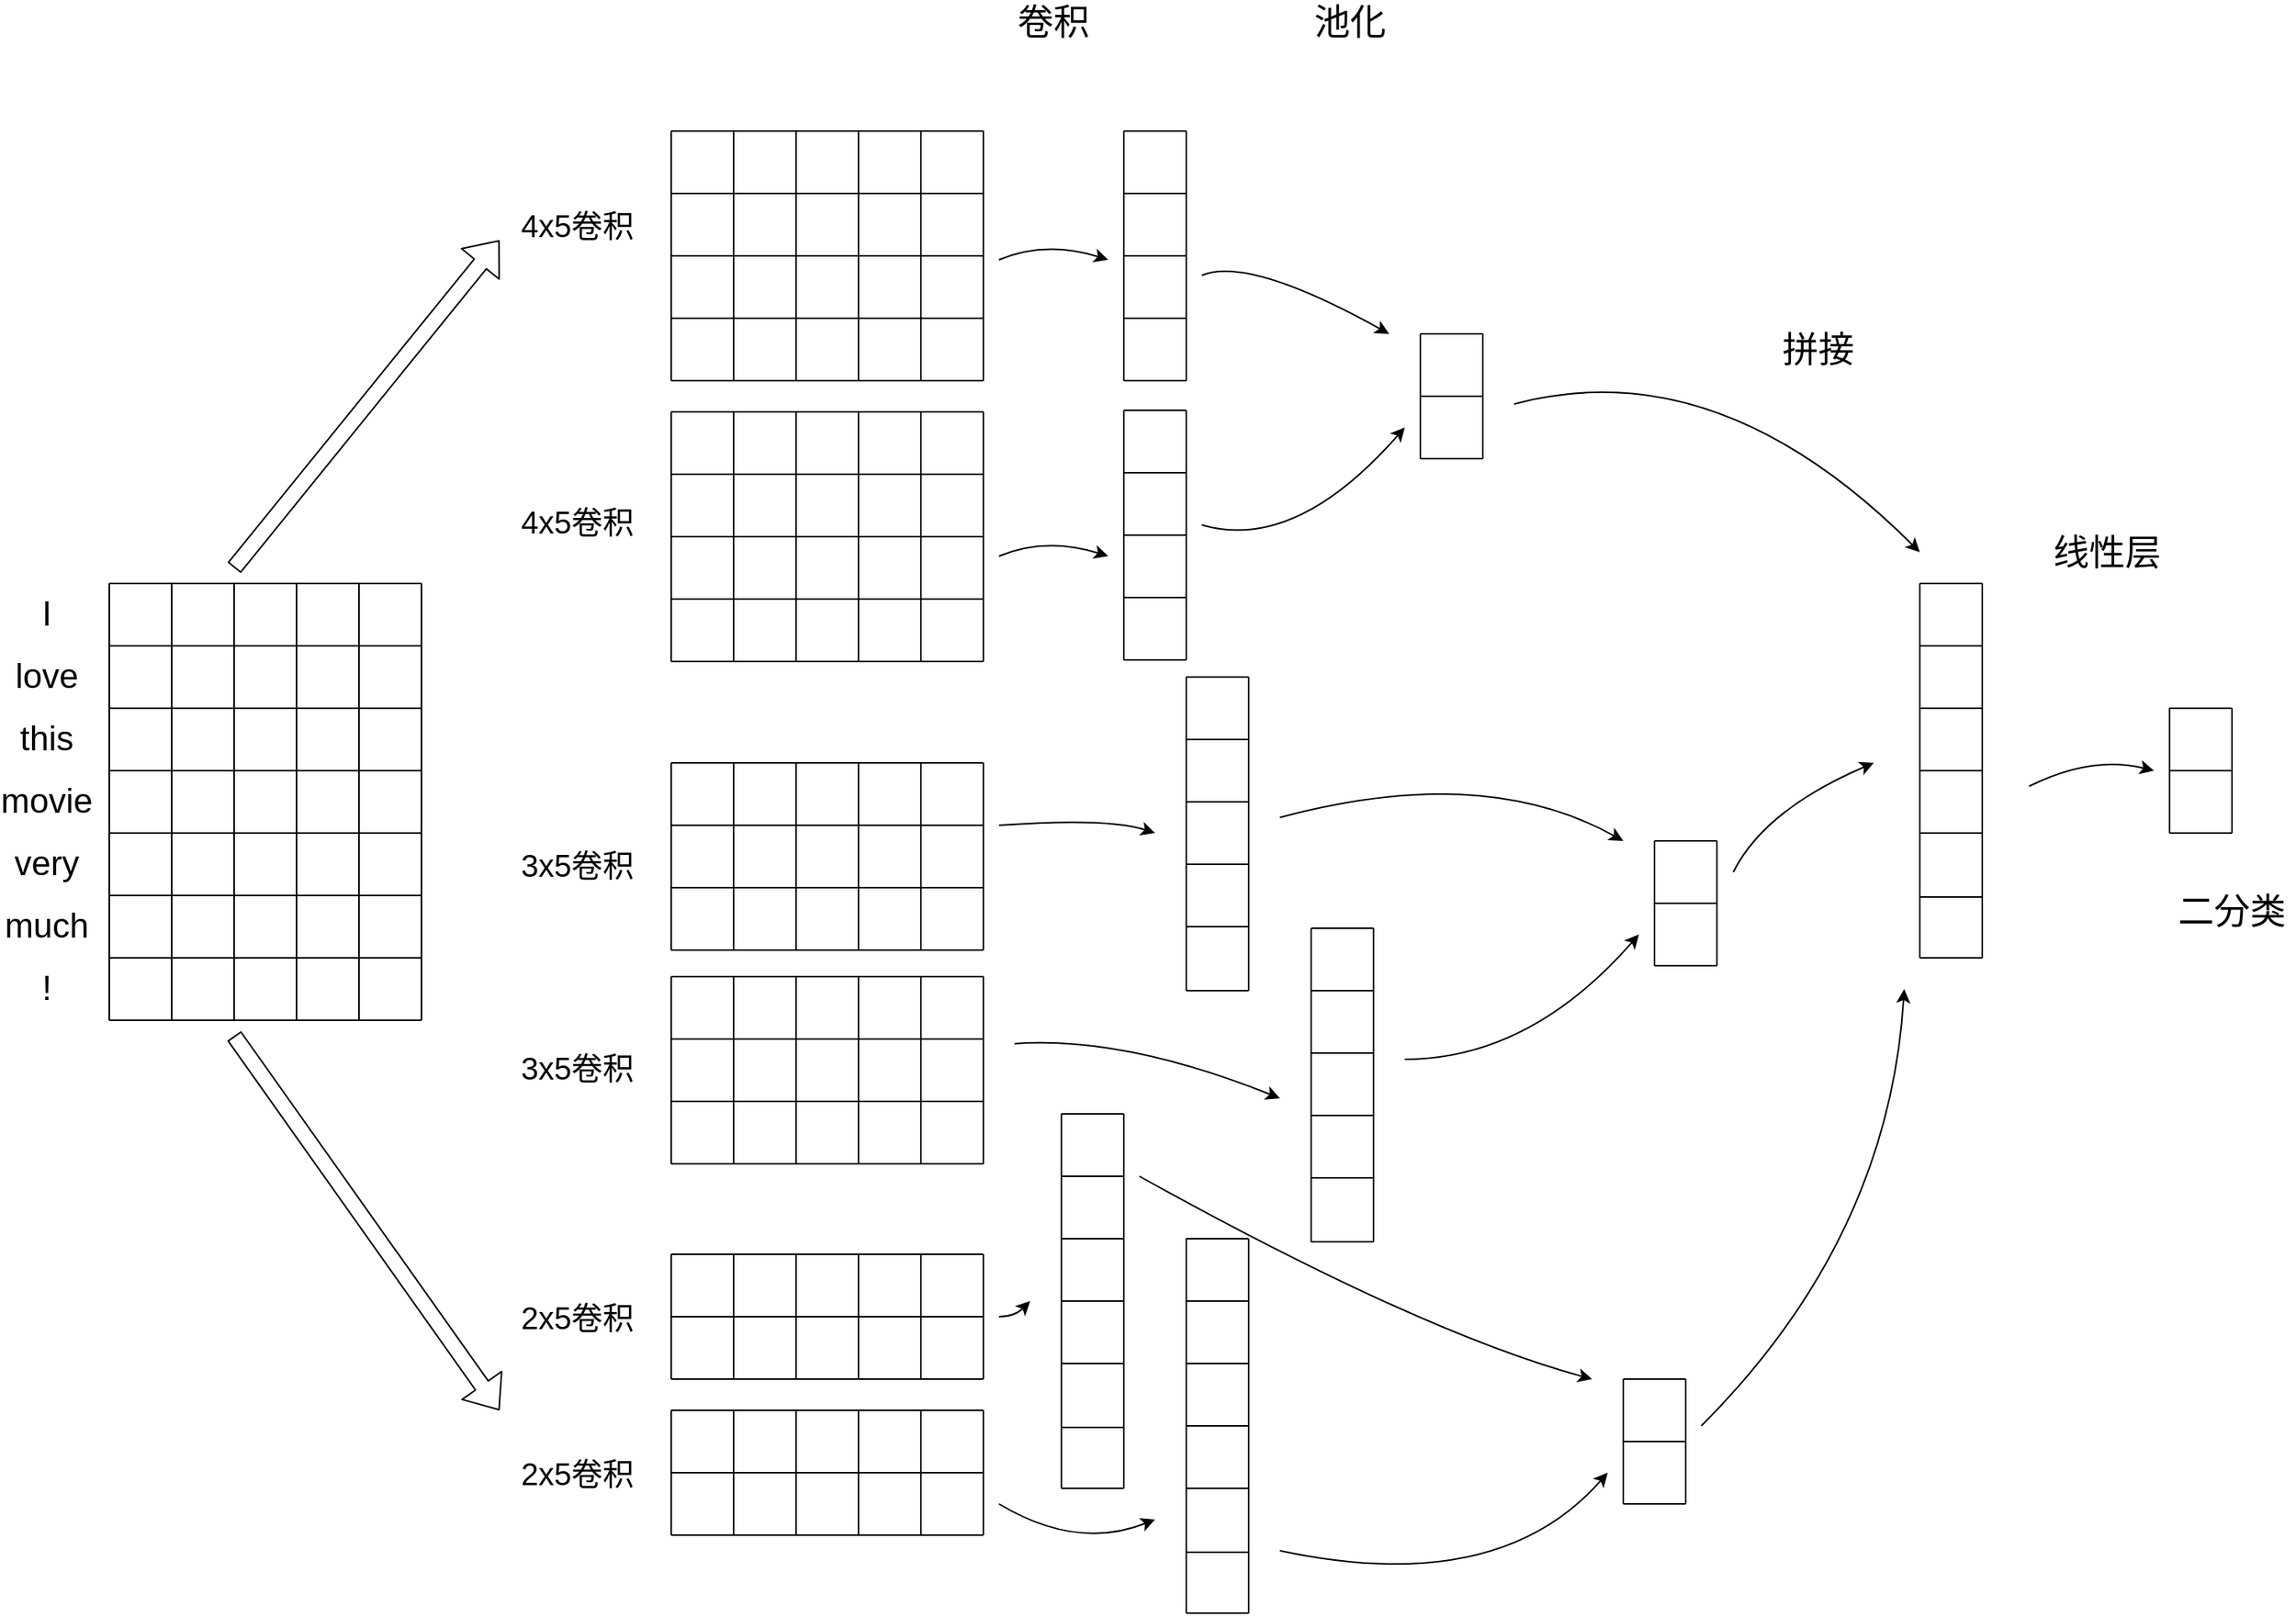 <mxfile pages="1" version="11.2.9" type="github"><diagram id="OGToxj86yCQej9FLLhvR" name="Page-1"><mxGraphModel dx="2031" dy="1019" grid="1" gridSize="10" guides="1" tooltips="1" connect="1" arrows="1" fold="1" page="1" pageScale="1" pageWidth="827" pageHeight="1169" math="0" shadow="0"><root><mxCell id="0"/><mxCell id="1" parent="0"/><mxCell id="yL95RuISOX6oGAsd5W15-14" value="" style="endArrow=none;html=1;" edge="1" parent="1"><mxGeometry width="50" height="50" relative="1" as="geometry"><mxPoint x="200" y="720" as="sourcePoint"/><mxPoint x="200" y="440" as="targetPoint"/></mxGeometry></mxCell><mxCell id="yL95RuISOX6oGAsd5W15-15" value="" style="endArrow=none;html=1;" edge="1" parent="1"><mxGeometry width="50" height="50" relative="1" as="geometry"><mxPoint x="200" y="440" as="sourcePoint"/><mxPoint x="400" y="440" as="targetPoint"/></mxGeometry></mxCell><mxCell id="yL95RuISOX6oGAsd5W15-16" value="" style="endArrow=none;html=1;" edge="1" parent="1"><mxGeometry width="50" height="50" relative="1" as="geometry"><mxPoint x="200" y="680" as="sourcePoint"/><mxPoint x="400" y="680" as="targetPoint"/></mxGeometry></mxCell><mxCell id="yL95RuISOX6oGAsd5W15-17" value="" style="endArrow=none;html=1;" edge="1" parent="1"><mxGeometry width="50" height="50" relative="1" as="geometry"><mxPoint x="400" y="720" as="sourcePoint"/><mxPoint x="400" y="440" as="targetPoint"/></mxGeometry></mxCell><mxCell id="yL95RuISOX6oGAsd5W15-18" value="" style="endArrow=none;html=1;" edge="1" parent="1"><mxGeometry width="50" height="50" relative="1" as="geometry"><mxPoint x="200" y="480" as="sourcePoint"/><mxPoint x="400" y="480" as="targetPoint"/></mxGeometry></mxCell><mxCell id="yL95RuISOX6oGAsd5W15-19" value="" style="endArrow=none;html=1;" edge="1" parent="1"><mxGeometry width="50" height="50" relative="1" as="geometry"><mxPoint x="200" y="520" as="sourcePoint"/><mxPoint x="400" y="520" as="targetPoint"/></mxGeometry></mxCell><mxCell id="yL95RuISOX6oGAsd5W15-20" value="" style="endArrow=none;html=1;" edge="1" parent="1"><mxGeometry width="50" height="50" relative="1" as="geometry"><mxPoint x="200" y="560" as="sourcePoint"/><mxPoint x="400" y="560" as="targetPoint"/></mxGeometry></mxCell><mxCell id="yL95RuISOX6oGAsd5W15-21" value="" style="endArrow=none;html=1;" edge="1" parent="1"><mxGeometry width="50" height="50" relative="1" as="geometry"><mxPoint x="200" y="600" as="sourcePoint"/><mxPoint x="400" y="600" as="targetPoint"/></mxGeometry></mxCell><mxCell id="yL95RuISOX6oGAsd5W15-22" value="" style="endArrow=none;html=1;" edge="1" parent="1"><mxGeometry width="50" height="50" relative="1" as="geometry"><mxPoint x="200" y="640" as="sourcePoint"/><mxPoint x="400" y="640" as="targetPoint"/></mxGeometry></mxCell><mxCell id="yL95RuISOX6oGAsd5W15-23" value="" style="endArrow=none;html=1;" edge="1" parent="1"><mxGeometry width="50" height="50" relative="1" as="geometry"><mxPoint x="240" y="720" as="sourcePoint"/><mxPoint x="240" y="440" as="targetPoint"/></mxGeometry></mxCell><mxCell id="yL95RuISOX6oGAsd5W15-24" value="" style="endArrow=none;html=1;" edge="1" parent="1"><mxGeometry width="50" height="50" relative="1" as="geometry"><mxPoint x="280" y="720" as="sourcePoint"/><mxPoint x="280" y="440" as="targetPoint"/></mxGeometry></mxCell><mxCell id="yL95RuISOX6oGAsd5W15-25" value="" style="endArrow=none;html=1;" edge="1" parent="1"><mxGeometry width="50" height="50" relative="1" as="geometry"><mxPoint x="320" y="720" as="sourcePoint"/><mxPoint x="320" y="440" as="targetPoint"/></mxGeometry></mxCell><mxCell id="yL95RuISOX6oGAsd5W15-26" value="" style="endArrow=none;html=1;" edge="1" parent="1"><mxGeometry width="50" height="50" relative="1" as="geometry"><mxPoint x="360" y="720" as="sourcePoint"/><mxPoint x="360" y="440" as="targetPoint"/></mxGeometry></mxCell><mxCell id="yL95RuISOX6oGAsd5W15-34" value="" style="endArrow=none;html=1;" edge="1" parent="1"><mxGeometry width="50" height="50" relative="1" as="geometry"><mxPoint x="200" y="720" as="sourcePoint"/><mxPoint x="400" y="720" as="targetPoint"/></mxGeometry></mxCell><mxCell id="yL95RuISOX6oGAsd5W15-35" value="" style="endArrow=none;html=1;" edge="1" parent="1"><mxGeometry width="50" height="50" relative="1" as="geometry"><mxPoint x="560" y="310" as="sourcePoint"/><mxPoint x="560" y="150" as="targetPoint"/></mxGeometry></mxCell><mxCell id="yL95RuISOX6oGAsd5W15-36" value="" style="endArrow=none;html=1;" edge="1" parent="1"><mxGeometry width="50" height="50" relative="1" as="geometry"><mxPoint x="560" y="150" as="sourcePoint"/><mxPoint x="760" y="150" as="targetPoint"/></mxGeometry></mxCell><mxCell id="yL95RuISOX6oGAsd5W15-38" value="" style="endArrow=none;html=1;" edge="1" parent="1"><mxGeometry width="50" height="50" relative="1" as="geometry"><mxPoint x="760" y="310" as="sourcePoint"/><mxPoint x="760" y="150" as="targetPoint"/></mxGeometry></mxCell><mxCell id="yL95RuISOX6oGAsd5W15-39" value="" style="endArrow=none;html=1;" edge="1" parent="1"><mxGeometry width="50" height="50" relative="1" as="geometry"><mxPoint x="560" y="190" as="sourcePoint"/><mxPoint x="760" y="190" as="targetPoint"/></mxGeometry></mxCell><mxCell id="yL95RuISOX6oGAsd5W15-40" value="" style="endArrow=none;html=1;" edge="1" parent="1"><mxGeometry width="50" height="50" relative="1" as="geometry"><mxPoint x="560" y="230" as="sourcePoint"/><mxPoint x="760" y="230" as="targetPoint"/></mxGeometry></mxCell><mxCell id="yL95RuISOX6oGAsd5W15-41" value="" style="endArrow=none;html=1;" edge="1" parent="1"><mxGeometry width="50" height="50" relative="1" as="geometry"><mxPoint x="560" y="270" as="sourcePoint"/><mxPoint x="760" y="270" as="targetPoint"/></mxGeometry></mxCell><mxCell id="yL95RuISOX6oGAsd5W15-42" value="" style="endArrow=none;html=1;" edge="1" parent="1"><mxGeometry width="50" height="50" relative="1" as="geometry"><mxPoint x="560" y="310" as="sourcePoint"/><mxPoint x="760" y="310" as="targetPoint"/></mxGeometry></mxCell><mxCell id="yL95RuISOX6oGAsd5W15-44" value="" style="endArrow=none;html=1;" edge="1" parent="1"><mxGeometry width="50" height="50" relative="1" as="geometry"><mxPoint x="600" y="310" as="sourcePoint"/><mxPoint x="600" y="150" as="targetPoint"/></mxGeometry></mxCell><mxCell id="yL95RuISOX6oGAsd5W15-45" value="" style="endArrow=none;html=1;" edge="1" parent="1"><mxGeometry width="50" height="50" relative="1" as="geometry"><mxPoint x="640" y="310" as="sourcePoint"/><mxPoint x="640" y="150" as="targetPoint"/></mxGeometry></mxCell><mxCell id="yL95RuISOX6oGAsd5W15-46" value="" style="endArrow=none;html=1;" edge="1" parent="1"><mxGeometry width="50" height="50" relative="1" as="geometry"><mxPoint x="680" y="310" as="sourcePoint"/><mxPoint x="680" y="150" as="targetPoint"/></mxGeometry></mxCell><mxCell id="yL95RuISOX6oGAsd5W15-47" value="" style="endArrow=none;html=1;" edge="1" parent="1"><mxGeometry width="50" height="50" relative="1" as="geometry"><mxPoint x="720" y="310" as="sourcePoint"/><mxPoint x="720" y="150" as="targetPoint"/></mxGeometry></mxCell><mxCell id="yL95RuISOX6oGAsd5W15-49" value="" style="endArrow=none;html=1;" edge="1" parent="1"><mxGeometry width="50" height="50" relative="1" as="geometry"><mxPoint x="560" y="490" as="sourcePoint"/><mxPoint x="560" y="330" as="targetPoint"/></mxGeometry></mxCell><mxCell id="yL95RuISOX6oGAsd5W15-50" value="" style="endArrow=none;html=1;" edge="1" parent="1"><mxGeometry width="50" height="50" relative="1" as="geometry"><mxPoint x="560" y="330" as="sourcePoint"/><mxPoint x="760" y="330" as="targetPoint"/></mxGeometry></mxCell><mxCell id="yL95RuISOX6oGAsd5W15-51" value="" style="endArrow=none;html=1;" edge="1" parent="1"><mxGeometry width="50" height="50" relative="1" as="geometry"><mxPoint x="760" y="490" as="sourcePoint"/><mxPoint x="760" y="330" as="targetPoint"/></mxGeometry></mxCell><mxCell id="yL95RuISOX6oGAsd5W15-52" value="" style="endArrow=none;html=1;" edge="1" parent="1"><mxGeometry width="50" height="50" relative="1" as="geometry"><mxPoint x="560" y="370" as="sourcePoint"/><mxPoint x="760" y="370" as="targetPoint"/></mxGeometry></mxCell><mxCell id="yL95RuISOX6oGAsd5W15-53" value="" style="endArrow=none;html=1;" edge="1" parent="1"><mxGeometry width="50" height="50" relative="1" as="geometry"><mxPoint x="560" y="410" as="sourcePoint"/><mxPoint x="760" y="410" as="targetPoint"/></mxGeometry></mxCell><mxCell id="yL95RuISOX6oGAsd5W15-54" value="" style="endArrow=none;html=1;" edge="1" parent="1"><mxGeometry width="50" height="50" relative="1" as="geometry"><mxPoint x="560" y="450" as="sourcePoint"/><mxPoint x="760" y="450" as="targetPoint"/></mxGeometry></mxCell><mxCell id="yL95RuISOX6oGAsd5W15-55" value="" style="endArrow=none;html=1;" edge="1" parent="1"><mxGeometry width="50" height="50" relative="1" as="geometry"><mxPoint x="560" y="490" as="sourcePoint"/><mxPoint x="760" y="490" as="targetPoint"/></mxGeometry></mxCell><mxCell id="yL95RuISOX6oGAsd5W15-56" value="" style="endArrow=none;html=1;" edge="1" parent="1"><mxGeometry width="50" height="50" relative="1" as="geometry"><mxPoint x="600" y="490" as="sourcePoint"/><mxPoint x="600" y="330" as="targetPoint"/></mxGeometry></mxCell><mxCell id="yL95RuISOX6oGAsd5W15-57" value="" style="endArrow=none;html=1;" edge="1" parent="1"><mxGeometry width="50" height="50" relative="1" as="geometry"><mxPoint x="640" y="490" as="sourcePoint"/><mxPoint x="640" y="330" as="targetPoint"/></mxGeometry></mxCell><mxCell id="yL95RuISOX6oGAsd5W15-58" value="" style="endArrow=none;html=1;" edge="1" parent="1"><mxGeometry width="50" height="50" relative="1" as="geometry"><mxPoint x="680" y="490" as="sourcePoint"/><mxPoint x="680" y="330" as="targetPoint"/></mxGeometry></mxCell><mxCell id="yL95RuISOX6oGAsd5W15-59" value="" style="endArrow=none;html=1;" edge="1" parent="1"><mxGeometry width="50" height="50" relative="1" as="geometry"><mxPoint x="720" y="490" as="sourcePoint"/><mxPoint x="720" y="330" as="targetPoint"/></mxGeometry></mxCell><mxCell id="yL95RuISOX6oGAsd5W15-60" value="" style="endArrow=none;html=1;" edge="1" parent="1"><mxGeometry width="50" height="50" relative="1" as="geometry"><mxPoint x="560" y="675" as="sourcePoint"/><mxPoint x="560" y="555" as="targetPoint"/></mxGeometry></mxCell><mxCell id="yL95RuISOX6oGAsd5W15-61" value="" style="endArrow=none;html=1;" edge="1" parent="1"><mxGeometry width="50" height="50" relative="1" as="geometry"><mxPoint x="560" y="555" as="sourcePoint"/><mxPoint x="760" y="555" as="targetPoint"/></mxGeometry></mxCell><mxCell id="yL95RuISOX6oGAsd5W15-62" value="" style="endArrow=none;html=1;" edge="1" parent="1"><mxGeometry width="50" height="50" relative="1" as="geometry"><mxPoint x="760" y="675" as="sourcePoint"/><mxPoint x="760" y="555" as="targetPoint"/></mxGeometry></mxCell><mxCell id="yL95RuISOX6oGAsd5W15-63" value="" style="endArrow=none;html=1;" edge="1" parent="1"><mxGeometry width="50" height="50" relative="1" as="geometry"><mxPoint x="560" y="595" as="sourcePoint"/><mxPoint x="760" y="595" as="targetPoint"/></mxGeometry></mxCell><mxCell id="yL95RuISOX6oGAsd5W15-64" value="" style="endArrow=none;html=1;" edge="1" parent="1"><mxGeometry width="50" height="50" relative="1" as="geometry"><mxPoint x="560" y="635" as="sourcePoint"/><mxPoint x="760" y="635" as="targetPoint"/></mxGeometry></mxCell><mxCell id="yL95RuISOX6oGAsd5W15-65" value="" style="endArrow=none;html=1;" edge="1" parent="1"><mxGeometry width="50" height="50" relative="1" as="geometry"><mxPoint x="560" y="675" as="sourcePoint"/><mxPoint x="760" y="675" as="targetPoint"/></mxGeometry></mxCell><mxCell id="yL95RuISOX6oGAsd5W15-67" value="" style="endArrow=none;html=1;" edge="1" parent="1"><mxGeometry width="50" height="50" relative="1" as="geometry"><mxPoint x="600" y="675" as="sourcePoint"/><mxPoint x="600" y="555" as="targetPoint"/></mxGeometry></mxCell><mxCell id="yL95RuISOX6oGAsd5W15-68" value="" style="endArrow=none;html=1;" edge="1" parent="1"><mxGeometry width="50" height="50" relative="1" as="geometry"><mxPoint x="640" y="675" as="sourcePoint"/><mxPoint x="640" y="555" as="targetPoint"/></mxGeometry></mxCell><mxCell id="yL95RuISOX6oGAsd5W15-69" value="" style="endArrow=none;html=1;" edge="1" parent="1"><mxGeometry width="50" height="50" relative="1" as="geometry"><mxPoint x="680" y="675" as="sourcePoint"/><mxPoint x="680" y="555" as="targetPoint"/></mxGeometry></mxCell><mxCell id="yL95RuISOX6oGAsd5W15-70" value="" style="endArrow=none;html=1;" edge="1" parent="1"><mxGeometry width="50" height="50" relative="1" as="geometry"><mxPoint x="720" y="675" as="sourcePoint"/><mxPoint x="720" y="555" as="targetPoint"/></mxGeometry></mxCell><mxCell id="yL95RuISOX6oGAsd5W15-71" value="" style="endArrow=none;html=1;" edge="1" parent="1"><mxGeometry width="50" height="50" relative="1" as="geometry"><mxPoint x="560" y="812" as="sourcePoint"/><mxPoint x="560" y="692" as="targetPoint"/></mxGeometry></mxCell><mxCell id="yL95RuISOX6oGAsd5W15-72" value="" style="endArrow=none;html=1;" edge="1" parent="1"><mxGeometry width="50" height="50" relative="1" as="geometry"><mxPoint x="560" y="692" as="sourcePoint"/><mxPoint x="760" y="692" as="targetPoint"/></mxGeometry></mxCell><mxCell id="yL95RuISOX6oGAsd5W15-73" value="" style="endArrow=none;html=1;" edge="1" parent="1"><mxGeometry width="50" height="50" relative="1" as="geometry"><mxPoint x="760" y="812" as="sourcePoint"/><mxPoint x="760" y="692" as="targetPoint"/></mxGeometry></mxCell><mxCell id="yL95RuISOX6oGAsd5W15-74" value="" style="endArrow=none;html=1;" edge="1" parent="1"><mxGeometry width="50" height="50" relative="1" as="geometry"><mxPoint x="560" y="732" as="sourcePoint"/><mxPoint x="760" y="732" as="targetPoint"/></mxGeometry></mxCell><mxCell id="yL95RuISOX6oGAsd5W15-75" value="" style="endArrow=none;html=1;" edge="1" parent="1"><mxGeometry width="50" height="50" relative="1" as="geometry"><mxPoint x="560" y="772" as="sourcePoint"/><mxPoint x="760" y="772" as="targetPoint"/></mxGeometry></mxCell><mxCell id="yL95RuISOX6oGAsd5W15-76" value="" style="endArrow=none;html=1;" edge="1" parent="1"><mxGeometry width="50" height="50" relative="1" as="geometry"><mxPoint x="560" y="812" as="sourcePoint"/><mxPoint x="760" y="812" as="targetPoint"/></mxGeometry></mxCell><mxCell id="yL95RuISOX6oGAsd5W15-77" value="" style="endArrow=none;html=1;" edge="1" parent="1"><mxGeometry width="50" height="50" relative="1" as="geometry"><mxPoint x="600" y="812" as="sourcePoint"/><mxPoint x="600" y="692" as="targetPoint"/></mxGeometry></mxCell><mxCell id="yL95RuISOX6oGAsd5W15-78" value="" style="endArrow=none;html=1;" edge="1" parent="1"><mxGeometry width="50" height="50" relative="1" as="geometry"><mxPoint x="640" y="812" as="sourcePoint"/><mxPoint x="640" y="692" as="targetPoint"/></mxGeometry></mxCell><mxCell id="yL95RuISOX6oGAsd5W15-79" value="" style="endArrow=none;html=1;" edge="1" parent="1"><mxGeometry width="50" height="50" relative="1" as="geometry"><mxPoint x="680" y="812" as="sourcePoint"/><mxPoint x="680" y="692" as="targetPoint"/></mxGeometry></mxCell><mxCell id="yL95RuISOX6oGAsd5W15-80" value="" style="endArrow=none;html=1;" edge="1" parent="1"><mxGeometry width="50" height="50" relative="1" as="geometry"><mxPoint x="720" y="812" as="sourcePoint"/><mxPoint x="720" y="692" as="targetPoint"/></mxGeometry></mxCell><mxCell id="yL95RuISOX6oGAsd5W15-81" value="" style="endArrow=none;html=1;" edge="1" parent="1"><mxGeometry width="50" height="50" relative="1" as="geometry"><mxPoint x="560" y="950" as="sourcePoint"/><mxPoint x="560" y="870" as="targetPoint"/></mxGeometry></mxCell><mxCell id="yL95RuISOX6oGAsd5W15-82" value="" style="endArrow=none;html=1;" edge="1" parent="1"><mxGeometry width="50" height="50" relative="1" as="geometry"><mxPoint x="560" y="870" as="sourcePoint"/><mxPoint x="760" y="870" as="targetPoint"/></mxGeometry></mxCell><mxCell id="yL95RuISOX6oGAsd5W15-83" value="" style="endArrow=none;html=1;" edge="1" parent="1"><mxGeometry width="50" height="50" relative="1" as="geometry"><mxPoint x="760" y="950" as="sourcePoint"/><mxPoint x="760" y="870" as="targetPoint"/></mxGeometry></mxCell><mxCell id="yL95RuISOX6oGAsd5W15-84" value="" style="endArrow=none;html=1;" edge="1" parent="1"><mxGeometry width="50" height="50" relative="1" as="geometry"><mxPoint x="560" y="910" as="sourcePoint"/><mxPoint x="760" y="910" as="targetPoint"/></mxGeometry></mxCell><mxCell id="yL95RuISOX6oGAsd5W15-85" value="" style="endArrow=none;html=1;" edge="1" parent="1"><mxGeometry width="50" height="50" relative="1" as="geometry"><mxPoint x="560" y="950" as="sourcePoint"/><mxPoint x="760" y="950" as="targetPoint"/></mxGeometry></mxCell><mxCell id="yL95RuISOX6oGAsd5W15-87" value="" style="endArrow=none;html=1;" edge="1" parent="1"><mxGeometry width="50" height="50" relative="1" as="geometry"><mxPoint x="600" y="950" as="sourcePoint"/><mxPoint x="600" y="870" as="targetPoint"/></mxGeometry></mxCell><mxCell id="yL95RuISOX6oGAsd5W15-88" value="" style="endArrow=none;html=1;" edge="1" parent="1"><mxGeometry width="50" height="50" relative="1" as="geometry"><mxPoint x="640" y="950" as="sourcePoint"/><mxPoint x="640" y="870" as="targetPoint"/></mxGeometry></mxCell><mxCell id="yL95RuISOX6oGAsd5W15-89" value="" style="endArrow=none;html=1;" edge="1" parent="1"><mxGeometry width="50" height="50" relative="1" as="geometry"><mxPoint x="680" y="950" as="sourcePoint"/><mxPoint x="680" y="870" as="targetPoint"/></mxGeometry></mxCell><mxCell id="yL95RuISOX6oGAsd5W15-90" value="" style="endArrow=none;html=1;" edge="1" parent="1"><mxGeometry width="50" height="50" relative="1" as="geometry"><mxPoint x="720" y="950" as="sourcePoint"/><mxPoint x="720" y="870" as="targetPoint"/></mxGeometry></mxCell><mxCell id="yL95RuISOX6oGAsd5W15-101" value="" style="endArrow=none;html=1;" edge="1" parent="1"><mxGeometry width="50" height="50" relative="1" as="geometry"><mxPoint x="560" y="1050" as="sourcePoint"/><mxPoint x="560" y="970" as="targetPoint"/></mxGeometry></mxCell><mxCell id="yL95RuISOX6oGAsd5W15-102" value="" style="endArrow=none;html=1;" edge="1" parent="1"><mxGeometry width="50" height="50" relative="1" as="geometry"><mxPoint x="560" y="970" as="sourcePoint"/><mxPoint x="760" y="970" as="targetPoint"/></mxGeometry></mxCell><mxCell id="yL95RuISOX6oGAsd5W15-103" value="" style="endArrow=none;html=1;" edge="1" parent="1"><mxGeometry width="50" height="50" relative="1" as="geometry"><mxPoint x="760" y="1050" as="sourcePoint"/><mxPoint x="760" y="970" as="targetPoint"/></mxGeometry></mxCell><mxCell id="yL95RuISOX6oGAsd5W15-104" value="" style="endArrow=none;html=1;" edge="1" parent="1"><mxGeometry width="50" height="50" relative="1" as="geometry"><mxPoint x="560" y="1010" as="sourcePoint"/><mxPoint x="760" y="1010" as="targetPoint"/></mxGeometry></mxCell><mxCell id="yL95RuISOX6oGAsd5W15-105" value="" style="endArrow=none;html=1;" edge="1" parent="1"><mxGeometry width="50" height="50" relative="1" as="geometry"><mxPoint x="560" y="1050" as="sourcePoint"/><mxPoint x="760" y="1050" as="targetPoint"/></mxGeometry></mxCell><mxCell id="yL95RuISOX6oGAsd5W15-106" value="" style="endArrow=none;html=1;" edge="1" parent="1"><mxGeometry width="50" height="50" relative="1" as="geometry"><mxPoint x="600" y="1050" as="sourcePoint"/><mxPoint x="600" y="970" as="targetPoint"/></mxGeometry></mxCell><mxCell id="yL95RuISOX6oGAsd5W15-107" value="" style="endArrow=none;html=1;" edge="1" parent="1"><mxGeometry width="50" height="50" relative="1" as="geometry"><mxPoint x="640" y="1050" as="sourcePoint"/><mxPoint x="640" y="970" as="targetPoint"/></mxGeometry></mxCell><mxCell id="yL95RuISOX6oGAsd5W15-108" value="" style="endArrow=none;html=1;" edge="1" parent="1"><mxGeometry width="50" height="50" relative="1" as="geometry"><mxPoint x="680" y="1050" as="sourcePoint"/><mxPoint x="680" y="970" as="targetPoint"/></mxGeometry></mxCell><mxCell id="yL95RuISOX6oGAsd5W15-109" value="" style="endArrow=none;html=1;" edge="1" parent="1"><mxGeometry width="50" height="50" relative="1" as="geometry"><mxPoint x="720" y="1050" as="sourcePoint"/><mxPoint x="720" y="970" as="targetPoint"/></mxGeometry></mxCell><mxCell id="yL95RuISOX6oGAsd5W15-110" value="4x5卷积" style="text;html=1;strokeColor=none;fillColor=none;align=center;verticalAlign=middle;whiteSpace=wrap;rounded=0;fontSize=20;" vertex="1" parent="1"><mxGeometry x="460" y="200" width="80" height="20" as="geometry"/></mxCell><mxCell id="yL95RuISOX6oGAsd5W15-111" value="4x5卷积" style="text;html=1;strokeColor=none;fillColor=none;align=center;verticalAlign=middle;whiteSpace=wrap;rounded=0;fontSize=20;" vertex="1" parent="1"><mxGeometry x="460" y="390" width="80" height="20" as="geometry"/></mxCell><mxCell id="yL95RuISOX6oGAsd5W15-112" value="3x5卷积" style="text;html=1;strokeColor=none;fillColor=none;align=center;verticalAlign=middle;whiteSpace=wrap;rounded=0;fontSize=20;" vertex="1" parent="1"><mxGeometry x="460" y="610" width="80" height="20" as="geometry"/></mxCell><mxCell id="yL95RuISOX6oGAsd5W15-113" value="3x5卷积" style="text;html=1;strokeColor=none;fillColor=none;align=center;verticalAlign=middle;whiteSpace=wrap;rounded=0;fontSize=20;" vertex="1" parent="1"><mxGeometry x="460" y="740" width="80" height="20" as="geometry"/></mxCell><mxCell id="yL95RuISOX6oGAsd5W15-114" value="2x5卷积" style="text;html=1;strokeColor=none;fillColor=none;align=center;verticalAlign=middle;whiteSpace=wrap;rounded=0;fontSize=20;" vertex="1" parent="1"><mxGeometry x="460" y="900" width="80" height="20" as="geometry"/></mxCell><mxCell id="yL95RuISOX6oGAsd5W15-115" value="2x5卷积" style="text;html=1;strokeColor=none;fillColor=none;align=center;verticalAlign=middle;whiteSpace=wrap;rounded=0;fontSize=20;" vertex="1" parent="1"><mxGeometry x="460" y="1000" width="80" height="20" as="geometry"/></mxCell><mxCell id="yL95RuISOX6oGAsd5W15-116" value="I" style="text;html=1;strokeColor=none;fillColor=none;align=center;verticalAlign=middle;whiteSpace=wrap;rounded=0;fontSize=22;" vertex="1" parent="1"><mxGeometry x="140" y="450" width="40" height="20" as="geometry"/></mxCell><mxCell id="yL95RuISOX6oGAsd5W15-119" value="love" style="text;html=1;strokeColor=none;fillColor=none;align=center;verticalAlign=middle;whiteSpace=wrap;rounded=0;fontSize=22;" vertex="1" parent="1"><mxGeometry x="140" y="490" width="40" height="20" as="geometry"/></mxCell><mxCell id="yL95RuISOX6oGAsd5W15-120" value="this" style="text;html=1;strokeColor=none;fillColor=none;align=center;verticalAlign=middle;whiteSpace=wrap;rounded=0;fontSize=22;" vertex="1" parent="1"><mxGeometry x="140" y="530" width="40" height="20" as="geometry"/></mxCell><mxCell id="yL95RuISOX6oGAsd5W15-123" value="movie" style="text;html=1;strokeColor=none;fillColor=none;align=center;verticalAlign=middle;whiteSpace=wrap;rounded=0;fontSize=22;" vertex="1" parent="1"><mxGeometry x="140" y="570" width="40" height="20" as="geometry"/></mxCell><mxCell id="yL95RuISOX6oGAsd5W15-124" value="very" style="text;html=1;strokeColor=none;fillColor=none;align=center;verticalAlign=middle;whiteSpace=wrap;rounded=0;fontSize=22;" vertex="1" parent="1"><mxGeometry x="140" y="610" width="40" height="20" as="geometry"/></mxCell><mxCell id="yL95RuISOX6oGAsd5W15-125" value="much" style="text;html=1;strokeColor=none;fillColor=none;align=center;verticalAlign=middle;whiteSpace=wrap;rounded=0;fontSize=22;" vertex="1" parent="1"><mxGeometry x="140" y="650" width="40" height="20" as="geometry"/></mxCell><mxCell id="yL95RuISOX6oGAsd5W15-126" value="!" style="text;html=1;strokeColor=none;fillColor=none;align=center;verticalAlign=middle;whiteSpace=wrap;rounded=0;fontSize=22;" vertex="1" parent="1"><mxGeometry x="140" y="690" width="40" height="20" as="geometry"/></mxCell><mxCell id="yL95RuISOX6oGAsd5W15-129" value="" style="shape=flexArrow;endArrow=classic;html=1;fontSize=16;" edge="1" parent="1"><mxGeometry width="50" height="50" relative="1" as="geometry"><mxPoint x="280" y="430" as="sourcePoint"/><mxPoint x="450" y="220" as="targetPoint"/></mxGeometry></mxCell><mxCell id="yL95RuISOX6oGAsd5W15-132" value="" style="shape=flexArrow;endArrow=classic;html=1;fontSize=16;" edge="1" parent="1"><mxGeometry width="50" height="50" relative="1" as="geometry"><mxPoint x="280" y="730" as="sourcePoint"/><mxPoint x="450" y="970" as="targetPoint"/></mxGeometry></mxCell><mxCell id="yL95RuISOX6oGAsd5W15-133" value="" style="endArrow=none;html=1;" edge="1" parent="1"><mxGeometry width="50" height="50" relative="1" as="geometry"><mxPoint x="890" y="310" as="sourcePoint"/><mxPoint x="890" y="150" as="targetPoint"/></mxGeometry></mxCell><mxCell id="yL95RuISOX6oGAsd5W15-134" value="" style="endArrow=none;html=1;" edge="1" parent="1"><mxGeometry width="50" height="50" relative="1" as="geometry"><mxPoint x="850" y="310" as="sourcePoint"/><mxPoint x="850" y="150" as="targetPoint"/></mxGeometry></mxCell><mxCell id="yL95RuISOX6oGAsd5W15-135" value="" style="endArrow=none;html=1;fontSize=16;" edge="1" parent="1"><mxGeometry width="50" height="50" relative="1" as="geometry"><mxPoint x="850" y="310" as="sourcePoint"/><mxPoint x="890" y="310" as="targetPoint"/></mxGeometry></mxCell><mxCell id="yL95RuISOX6oGAsd5W15-136" value="" style="endArrow=none;html=1;fontSize=16;" edge="1" parent="1"><mxGeometry width="50" height="50" relative="1" as="geometry"><mxPoint x="850" y="150" as="sourcePoint"/><mxPoint x="890" y="150" as="targetPoint"/></mxGeometry></mxCell><mxCell id="yL95RuISOX6oGAsd5W15-137" value="" style="endArrow=none;html=1;fontSize=16;" edge="1" parent="1"><mxGeometry width="50" height="50" relative="1" as="geometry"><mxPoint x="850" y="230" as="sourcePoint"/><mxPoint x="890" y="230" as="targetPoint"/></mxGeometry></mxCell><mxCell id="yL95RuISOX6oGAsd5W15-138" value="" style="endArrow=none;html=1;fontSize=16;" edge="1" parent="1"><mxGeometry width="50" height="50" relative="1" as="geometry"><mxPoint x="850" y="270" as="sourcePoint"/><mxPoint x="890" y="270" as="targetPoint"/></mxGeometry></mxCell><mxCell id="yL95RuISOX6oGAsd5W15-139" value="" style="endArrow=none;html=1;fontSize=16;" edge="1" parent="1"><mxGeometry width="50" height="50" relative="1" as="geometry"><mxPoint x="850" y="190" as="sourcePoint"/><mxPoint x="890" y="190" as="targetPoint"/></mxGeometry></mxCell><mxCell id="yL95RuISOX6oGAsd5W15-140" value="" style="endArrow=none;html=1;" edge="1" parent="1"><mxGeometry width="50" height="50" relative="1" as="geometry"><mxPoint x="890" y="489" as="sourcePoint"/><mxPoint x="890" y="329" as="targetPoint"/></mxGeometry></mxCell><mxCell id="yL95RuISOX6oGAsd5W15-141" value="" style="endArrow=none;html=1;" edge="1" parent="1"><mxGeometry width="50" height="50" relative="1" as="geometry"><mxPoint x="850" y="489" as="sourcePoint"/><mxPoint x="850" y="329" as="targetPoint"/></mxGeometry></mxCell><mxCell id="yL95RuISOX6oGAsd5W15-142" value="" style="endArrow=none;html=1;fontSize=16;" edge="1" parent="1"><mxGeometry width="50" height="50" relative="1" as="geometry"><mxPoint x="850" y="489" as="sourcePoint"/><mxPoint x="890" y="489" as="targetPoint"/></mxGeometry></mxCell><mxCell id="yL95RuISOX6oGAsd5W15-143" value="" style="endArrow=none;html=1;fontSize=16;" edge="1" parent="1"><mxGeometry width="50" height="50" relative="1" as="geometry"><mxPoint x="850" y="329" as="sourcePoint"/><mxPoint x="890" y="329" as="targetPoint"/></mxGeometry></mxCell><mxCell id="yL95RuISOX6oGAsd5W15-144" value="" style="endArrow=none;html=1;fontSize=16;" edge="1" parent="1"><mxGeometry width="50" height="50" relative="1" as="geometry"><mxPoint x="850" y="409" as="sourcePoint"/><mxPoint x="890" y="409" as="targetPoint"/></mxGeometry></mxCell><mxCell id="yL95RuISOX6oGAsd5W15-145" value="" style="endArrow=none;html=1;fontSize=16;" edge="1" parent="1"><mxGeometry width="50" height="50" relative="1" as="geometry"><mxPoint x="850" y="449" as="sourcePoint"/><mxPoint x="890" y="449" as="targetPoint"/></mxGeometry></mxCell><mxCell id="yL95RuISOX6oGAsd5W15-146" value="" style="endArrow=none;html=1;fontSize=16;" edge="1" parent="1"><mxGeometry width="50" height="50" relative="1" as="geometry"><mxPoint x="850" y="369" as="sourcePoint"/><mxPoint x="890" y="369" as="targetPoint"/></mxGeometry></mxCell><mxCell id="yL95RuISOX6oGAsd5W15-147" value="" style="endArrow=none;html=1;" edge="1" parent="1"><mxGeometry width="50" height="50" relative="1" as="geometry"><mxPoint x="930" y="701" as="sourcePoint"/><mxPoint x="930" y="500" as="targetPoint"/></mxGeometry></mxCell><mxCell id="yL95RuISOX6oGAsd5W15-148" value="" style="endArrow=none;html=1;" edge="1" parent="1"><mxGeometry width="50" height="50" relative="1" as="geometry"><mxPoint x="890" y="701" as="sourcePoint"/><mxPoint x="890" y="500" as="targetPoint"/></mxGeometry></mxCell><mxCell id="yL95RuISOX6oGAsd5W15-149" value="" style="endArrow=none;html=1;fontSize=16;" edge="1" parent="1"><mxGeometry width="50" height="50" relative="1" as="geometry"><mxPoint x="890" y="660" as="sourcePoint"/><mxPoint x="930" y="660" as="targetPoint"/></mxGeometry></mxCell><mxCell id="yL95RuISOX6oGAsd5W15-150" value="" style="endArrow=none;html=1;fontSize=16;" edge="1" parent="1"><mxGeometry width="50" height="50" relative="1" as="geometry"><mxPoint x="890" y="500" as="sourcePoint"/><mxPoint x="930" y="500" as="targetPoint"/></mxGeometry></mxCell><mxCell id="yL95RuISOX6oGAsd5W15-151" value="" style="endArrow=none;html=1;fontSize=16;" edge="1" parent="1"><mxGeometry width="50" height="50" relative="1" as="geometry"><mxPoint x="890" y="580" as="sourcePoint"/><mxPoint x="930" y="580" as="targetPoint"/></mxGeometry></mxCell><mxCell id="yL95RuISOX6oGAsd5W15-152" value="" style="endArrow=none;html=1;fontSize=16;" edge="1" parent="1"><mxGeometry width="50" height="50" relative="1" as="geometry"><mxPoint x="890" y="620" as="sourcePoint"/><mxPoint x="930" y="620" as="targetPoint"/></mxGeometry></mxCell><mxCell id="yL95RuISOX6oGAsd5W15-153" value="" style="endArrow=none;html=1;fontSize=16;" edge="1" parent="1"><mxGeometry width="50" height="50" relative="1" as="geometry"><mxPoint x="890" y="540" as="sourcePoint"/><mxPoint x="930" y="540" as="targetPoint"/></mxGeometry></mxCell><mxCell id="yL95RuISOX6oGAsd5W15-154" value="" style="endArrow=none;html=1;fontSize=16;" edge="1" parent="1"><mxGeometry width="50" height="50" relative="1" as="geometry"><mxPoint x="890" y="701" as="sourcePoint"/><mxPoint x="930" y="701" as="targetPoint"/></mxGeometry></mxCell><mxCell id="yL95RuISOX6oGAsd5W15-155" value="" style="endArrow=none;html=1;" edge="1" parent="1"><mxGeometry width="50" height="50" relative="1" as="geometry"><mxPoint x="1010" y="862" as="sourcePoint"/><mxPoint x="1010" y="661" as="targetPoint"/></mxGeometry></mxCell><mxCell id="yL95RuISOX6oGAsd5W15-156" value="" style="endArrow=none;html=1;" edge="1" parent="1"><mxGeometry width="50" height="50" relative="1" as="geometry"><mxPoint x="970" y="862" as="sourcePoint"/><mxPoint x="970" y="661" as="targetPoint"/></mxGeometry></mxCell><mxCell id="yL95RuISOX6oGAsd5W15-157" value="" style="endArrow=none;html=1;fontSize=16;" edge="1" parent="1"><mxGeometry width="50" height="50" relative="1" as="geometry"><mxPoint x="970" y="821" as="sourcePoint"/><mxPoint x="1010" y="821" as="targetPoint"/></mxGeometry></mxCell><mxCell id="yL95RuISOX6oGAsd5W15-158" value="" style="endArrow=none;html=1;fontSize=16;" edge="1" parent="1"><mxGeometry width="50" height="50" relative="1" as="geometry"><mxPoint x="970" y="661" as="sourcePoint"/><mxPoint x="1010" y="661" as="targetPoint"/></mxGeometry></mxCell><mxCell id="yL95RuISOX6oGAsd5W15-159" value="" style="endArrow=none;html=1;fontSize=16;" edge="1" parent="1"><mxGeometry width="50" height="50" relative="1" as="geometry"><mxPoint x="970" y="741" as="sourcePoint"/><mxPoint x="1010" y="741" as="targetPoint"/></mxGeometry></mxCell><mxCell id="yL95RuISOX6oGAsd5W15-160" value="" style="endArrow=none;html=1;fontSize=16;" edge="1" parent="1"><mxGeometry width="50" height="50" relative="1" as="geometry"><mxPoint x="970" y="781" as="sourcePoint"/><mxPoint x="1010" y="781" as="targetPoint"/></mxGeometry></mxCell><mxCell id="yL95RuISOX6oGAsd5W15-161" value="" style="endArrow=none;html=1;fontSize=16;" edge="1" parent="1"><mxGeometry width="50" height="50" relative="1" as="geometry"><mxPoint x="970" y="701" as="sourcePoint"/><mxPoint x="1010" y="701" as="targetPoint"/></mxGeometry></mxCell><mxCell id="yL95RuISOX6oGAsd5W15-162" value="" style="endArrow=none;html=1;fontSize=16;" edge="1" parent="1"><mxGeometry width="50" height="50" relative="1" as="geometry"><mxPoint x="970" y="862" as="sourcePoint"/><mxPoint x="1010" y="862" as="targetPoint"/></mxGeometry></mxCell><mxCell id="yL95RuISOX6oGAsd5W15-163" value="" style="endArrow=none;html=1;" edge="1" parent="1"><mxGeometry width="50" height="50" relative="1" as="geometry"><mxPoint x="850" y="1020" as="sourcePoint"/><mxPoint x="850" y="780" as="targetPoint"/></mxGeometry></mxCell><mxCell id="yL95RuISOX6oGAsd5W15-164" value="" style="endArrow=none;html=1;" edge="1" parent="1"><mxGeometry width="50" height="50" relative="1" as="geometry"><mxPoint x="810" y="1020" as="sourcePoint"/><mxPoint x="810" y="780" as="targetPoint"/></mxGeometry></mxCell><mxCell id="yL95RuISOX6oGAsd5W15-165" value="" style="endArrow=none;html=1;fontSize=16;" edge="1" parent="1"><mxGeometry width="50" height="50" relative="1" as="geometry"><mxPoint x="810" y="940" as="sourcePoint"/><mxPoint x="850" y="940" as="targetPoint"/></mxGeometry></mxCell><mxCell id="yL95RuISOX6oGAsd5W15-166" value="" style="endArrow=none;html=1;fontSize=16;" edge="1" parent="1"><mxGeometry width="50" height="50" relative="1" as="geometry"><mxPoint x="810" y="780" as="sourcePoint"/><mxPoint x="850" y="780" as="targetPoint"/></mxGeometry></mxCell><mxCell id="yL95RuISOX6oGAsd5W15-167" value="" style="endArrow=none;html=1;fontSize=16;" edge="1" parent="1"><mxGeometry width="50" height="50" relative="1" as="geometry"><mxPoint x="810" y="860" as="sourcePoint"/><mxPoint x="850" y="860" as="targetPoint"/></mxGeometry></mxCell><mxCell id="yL95RuISOX6oGAsd5W15-168" value="" style="endArrow=none;html=1;fontSize=16;" edge="1" parent="1"><mxGeometry width="50" height="50" relative="1" as="geometry"><mxPoint x="810" y="900" as="sourcePoint"/><mxPoint x="850" y="900" as="targetPoint"/></mxGeometry></mxCell><mxCell id="yL95RuISOX6oGAsd5W15-169" value="" style="endArrow=none;html=1;fontSize=16;" edge="1" parent="1"><mxGeometry width="50" height="50" relative="1" as="geometry"><mxPoint x="810" y="820" as="sourcePoint"/><mxPoint x="850" y="820" as="targetPoint"/></mxGeometry></mxCell><mxCell id="yL95RuISOX6oGAsd5W15-170" value="" style="endArrow=none;html=1;fontSize=16;" edge="1" parent="1"><mxGeometry width="50" height="50" relative="1" as="geometry"><mxPoint x="810" y="981" as="sourcePoint"/><mxPoint x="850" y="981" as="targetPoint"/></mxGeometry></mxCell><mxCell id="yL95RuISOX6oGAsd5W15-171" value="" style="endArrow=none;html=1;fontSize=16;" edge="1" parent="1"><mxGeometry width="50" height="50" relative="1" as="geometry"><mxPoint x="810" y="1020" as="sourcePoint"/><mxPoint x="850" y="1020" as="targetPoint"/></mxGeometry></mxCell><mxCell id="yL95RuISOX6oGAsd5W15-172" value="" style="endArrow=none;html=1;" edge="1" parent="1"><mxGeometry width="50" height="50" relative="1" as="geometry"><mxPoint x="930" y="1100" as="sourcePoint"/><mxPoint x="930" y="860" as="targetPoint"/></mxGeometry></mxCell><mxCell id="yL95RuISOX6oGAsd5W15-173" value="" style="endArrow=none;html=1;" edge="1" parent="1"><mxGeometry width="50" height="50" relative="1" as="geometry"><mxPoint x="890" y="1100" as="sourcePoint"/><mxPoint x="890" y="860" as="targetPoint"/></mxGeometry></mxCell><mxCell id="yL95RuISOX6oGAsd5W15-174" value="" style="endArrow=none;html=1;fontSize=16;" edge="1" parent="1"><mxGeometry width="50" height="50" relative="1" as="geometry"><mxPoint x="890" y="1020" as="sourcePoint"/><mxPoint x="930" y="1020" as="targetPoint"/></mxGeometry></mxCell><mxCell id="yL95RuISOX6oGAsd5W15-175" value="" style="endArrow=none;html=1;fontSize=16;" edge="1" parent="1"><mxGeometry width="50" height="50" relative="1" as="geometry"><mxPoint x="890" y="860" as="sourcePoint"/><mxPoint x="930" y="860" as="targetPoint"/></mxGeometry></mxCell><mxCell id="yL95RuISOX6oGAsd5W15-176" value="" style="endArrow=none;html=1;fontSize=16;" edge="1" parent="1"><mxGeometry width="50" height="50" relative="1" as="geometry"><mxPoint x="890" y="940" as="sourcePoint"/><mxPoint x="930" y="940" as="targetPoint"/></mxGeometry></mxCell><mxCell id="yL95RuISOX6oGAsd5W15-177" value="" style="endArrow=none;html=1;fontSize=16;" edge="1" parent="1"><mxGeometry width="50" height="50" relative="1" as="geometry"><mxPoint x="890" y="980" as="sourcePoint"/><mxPoint x="930" y="980" as="targetPoint"/></mxGeometry></mxCell><mxCell id="yL95RuISOX6oGAsd5W15-178" value="" style="endArrow=none;html=1;fontSize=16;" edge="1" parent="1"><mxGeometry width="50" height="50" relative="1" as="geometry"><mxPoint x="890" y="900" as="sourcePoint"/><mxPoint x="930" y="900" as="targetPoint"/></mxGeometry></mxCell><mxCell id="yL95RuISOX6oGAsd5W15-179" value="" style="endArrow=none;html=1;fontSize=16;" edge="1" parent="1"><mxGeometry width="50" height="50" relative="1" as="geometry"><mxPoint x="890" y="1061" as="sourcePoint"/><mxPoint x="930" y="1061" as="targetPoint"/></mxGeometry></mxCell><mxCell id="yL95RuISOX6oGAsd5W15-180" value="" style="endArrow=none;html=1;fontSize=16;" edge="1" parent="1"><mxGeometry width="50" height="50" relative="1" as="geometry"><mxPoint x="890" y="1100" as="sourcePoint"/><mxPoint x="930" y="1100" as="targetPoint"/></mxGeometry></mxCell><mxCell id="yL95RuISOX6oGAsd5W15-182" value="" style="endArrow=classic;html=1;fontSize=16;curved=1;" edge="1" parent="1"><mxGeometry width="50" height="50" relative="1" as="geometry"><mxPoint x="770" y="1030" as="sourcePoint"/><mxPoint x="870" y="1040" as="targetPoint"/><Array as="points"><mxPoint x="820" y="1060"/></Array></mxGeometry></mxCell><mxCell id="yL95RuISOX6oGAsd5W15-183" value="" style="endArrow=classic;html=1;fontSize=16;curved=1;" edge="1" parent="1"><mxGeometry width="50" height="50" relative="1" as="geometry"><mxPoint x="770" y="910" as="sourcePoint"/><mxPoint x="790" y="900" as="targetPoint"/><Array as="points"><mxPoint x="780" y="910"/></Array></mxGeometry></mxCell><mxCell id="yL95RuISOX6oGAsd5W15-184" value="" style="endArrow=classic;html=1;fontSize=16;curved=1;" edge="1" parent="1"><mxGeometry width="50" height="50" relative="1" as="geometry"><mxPoint x="780" y="735" as="sourcePoint"/><mxPoint x="950" y="770" as="targetPoint"/><Array as="points"><mxPoint x="850" y="730"/></Array></mxGeometry></mxCell><mxCell id="yL95RuISOX6oGAsd5W15-185" value="" style="endArrow=classic;html=1;fontSize=16;curved=1;" edge="1" parent="1"><mxGeometry width="50" height="50" relative="1" as="geometry"><mxPoint x="770" y="595" as="sourcePoint"/><mxPoint x="870" y="600" as="targetPoint"/><Array as="points"><mxPoint x="840" y="590"/></Array></mxGeometry></mxCell><mxCell id="yL95RuISOX6oGAsd5W15-186" value="" style="endArrow=classic;html=1;fontSize=16;curved=1;" edge="1" parent="1"><mxGeometry width="50" height="50" relative="1" as="geometry"><mxPoint x="770" y="422.5" as="sourcePoint"/><mxPoint x="840" y="422.5" as="targetPoint"/><Array as="points"><mxPoint x="800" y="410"/></Array></mxGeometry></mxCell><mxCell id="yL95RuISOX6oGAsd5W15-187" value="" style="endArrow=classic;html=1;fontSize=16;curved=1;" edge="1" parent="1"><mxGeometry width="50" height="50" relative="1" as="geometry"><mxPoint x="770" y="232.5" as="sourcePoint"/><mxPoint x="840" y="232.5" as="targetPoint"/><Array as="points"><mxPoint x="800" y="220"/></Array></mxGeometry></mxCell><mxCell id="yL95RuISOX6oGAsd5W15-188" value="卷积" style="text;html=1;strokeColor=none;fillColor=none;align=center;verticalAlign=middle;whiteSpace=wrap;rounded=0;fontSize=23;" vertex="1" parent="1"><mxGeometry x="780" y="70" width="50" height="20" as="geometry"/></mxCell><mxCell id="yL95RuISOX6oGAsd5W15-189" value="" style="endArrow=none;html=1;fontSize=16;" edge="1" parent="1"><mxGeometry width="50" height="50" relative="1" as="geometry"><mxPoint x="1040" y="280" as="sourcePoint"/><mxPoint x="1080" y="280" as="targetPoint"/></mxGeometry></mxCell><mxCell id="yL95RuISOX6oGAsd5W15-190" value="" style="endArrow=none;html=1;fontSize=16;" edge="1" parent="1"><mxGeometry width="50" height="50" relative="1" as="geometry"><mxPoint x="1040" y="360" as="sourcePoint"/><mxPoint x="1080" y="360" as="targetPoint"/></mxGeometry></mxCell><mxCell id="yL95RuISOX6oGAsd5W15-191" value="" style="endArrow=none;html=1;fontSize=16;" edge="1" parent="1"><mxGeometry width="50" height="50" relative="1" as="geometry"><mxPoint x="1040" y="320" as="sourcePoint"/><mxPoint x="1080" y="320" as="targetPoint"/></mxGeometry></mxCell><mxCell id="yL95RuISOX6oGAsd5W15-192" value="" style="endArrow=none;html=1;" edge="1" parent="1"><mxGeometry width="50" height="50" relative="1" as="geometry"><mxPoint x="1040" y="360" as="sourcePoint"/><mxPoint x="1040" y="280" as="targetPoint"/></mxGeometry></mxCell><mxCell id="yL95RuISOX6oGAsd5W15-193" value="" style="endArrow=none;html=1;" edge="1" parent="1"><mxGeometry width="50" height="50" relative="1" as="geometry"><mxPoint x="1080" y="360" as="sourcePoint"/><mxPoint x="1080" y="280" as="targetPoint"/></mxGeometry></mxCell><mxCell id="yL95RuISOX6oGAsd5W15-194" value="" style="endArrow=classic;html=1;fontSize=16;curved=1;" edge="1" parent="1"><mxGeometry width="50" height="50" relative="1" as="geometry"><mxPoint x="900" y="242.5" as="sourcePoint"/><mxPoint x="1020" y="280" as="targetPoint"/><Array as="points"><mxPoint x="930" y="230"/></Array></mxGeometry></mxCell><mxCell id="yL95RuISOX6oGAsd5W15-195" value="" style="endArrow=classic;html=1;fontSize=16;curved=1;" edge="1" parent="1"><mxGeometry width="50" height="50" relative="1" as="geometry"><mxPoint x="900" y="402.5" as="sourcePoint"/><mxPoint x="1030" y="340" as="targetPoint"/><Array as="points"><mxPoint x="960" y="420"/></Array></mxGeometry></mxCell><mxCell id="yL95RuISOX6oGAsd5W15-196" value="" style="endArrow=none;html=1;fontSize=16;" edge="1" parent="1"><mxGeometry width="50" height="50" relative="1" as="geometry"><mxPoint x="1190" y="605" as="sourcePoint"/><mxPoint x="1230" y="605" as="targetPoint"/></mxGeometry></mxCell><mxCell id="yL95RuISOX6oGAsd5W15-197" value="" style="endArrow=none;html=1;fontSize=16;" edge="1" parent="1"><mxGeometry width="50" height="50" relative="1" as="geometry"><mxPoint x="1190" y="685" as="sourcePoint"/><mxPoint x="1230" y="685" as="targetPoint"/></mxGeometry></mxCell><mxCell id="yL95RuISOX6oGAsd5W15-198" value="" style="endArrow=none;html=1;fontSize=16;" edge="1" parent="1"><mxGeometry width="50" height="50" relative="1" as="geometry"><mxPoint x="1190" y="645" as="sourcePoint"/><mxPoint x="1230" y="645" as="targetPoint"/></mxGeometry></mxCell><mxCell id="yL95RuISOX6oGAsd5W15-199" value="" style="endArrow=none;html=1;" edge="1" parent="1"><mxGeometry width="50" height="50" relative="1" as="geometry"><mxPoint x="1190" y="685" as="sourcePoint"/><mxPoint x="1190" y="605" as="targetPoint"/></mxGeometry></mxCell><mxCell id="yL95RuISOX6oGAsd5W15-200" value="" style="endArrow=none;html=1;" edge="1" parent="1"><mxGeometry width="50" height="50" relative="1" as="geometry"><mxPoint x="1230" y="685" as="sourcePoint"/><mxPoint x="1230" y="605" as="targetPoint"/></mxGeometry></mxCell><mxCell id="yL95RuISOX6oGAsd5W15-201" value="" style="endArrow=classic;html=1;fontSize=16;curved=1;" edge="1" parent="1"><mxGeometry width="50" height="50" relative="1" as="geometry"><mxPoint x="950" y="590" as="sourcePoint"/><mxPoint x="1170" y="605" as="targetPoint"/><Array as="points"><mxPoint x="1080" y="555"/></Array></mxGeometry></mxCell><mxCell id="yL95RuISOX6oGAsd5W15-202" value="" style="endArrow=classic;html=1;fontSize=16;curved=1;" edge="1" parent="1"><mxGeometry width="50" height="50" relative="1" as="geometry"><mxPoint x="1030" y="745" as="sourcePoint"/><mxPoint x="1180" y="665" as="targetPoint"/><Array as="points"><mxPoint x="1110" y="745"/></Array></mxGeometry></mxCell><mxCell id="yL95RuISOX6oGAsd5W15-203" value="" style="endArrow=none;html=1;fontSize=16;" edge="1" parent="1"><mxGeometry width="50" height="50" relative="1" as="geometry"><mxPoint x="1170" y="950" as="sourcePoint"/><mxPoint x="1210" y="950" as="targetPoint"/></mxGeometry></mxCell><mxCell id="yL95RuISOX6oGAsd5W15-204" value="" style="endArrow=none;html=1;fontSize=16;" edge="1" parent="1"><mxGeometry width="50" height="50" relative="1" as="geometry"><mxPoint x="1170" y="1030" as="sourcePoint"/><mxPoint x="1210" y="1030" as="targetPoint"/></mxGeometry></mxCell><mxCell id="yL95RuISOX6oGAsd5W15-205" value="" style="endArrow=none;html=1;fontSize=16;" edge="1" parent="1"><mxGeometry width="50" height="50" relative="1" as="geometry"><mxPoint x="1170" y="990" as="sourcePoint"/><mxPoint x="1210" y="990" as="targetPoint"/></mxGeometry></mxCell><mxCell id="yL95RuISOX6oGAsd5W15-206" value="" style="endArrow=none;html=1;" edge="1" parent="1"><mxGeometry width="50" height="50" relative="1" as="geometry"><mxPoint x="1170" y="1030" as="sourcePoint"/><mxPoint x="1170" y="950" as="targetPoint"/></mxGeometry></mxCell><mxCell id="yL95RuISOX6oGAsd5W15-207" value="" style="endArrow=none;html=1;" edge="1" parent="1"><mxGeometry width="50" height="50" relative="1" as="geometry"><mxPoint x="1210" y="1030" as="sourcePoint"/><mxPoint x="1210" y="950" as="targetPoint"/></mxGeometry></mxCell><mxCell id="yL95RuISOX6oGAsd5W15-208" value="" style="endArrow=classic;html=1;fontSize=16;curved=1;" edge="1" parent="1"><mxGeometry width="50" height="50" relative="1" as="geometry"><mxPoint x="860" y="820" as="sourcePoint"/><mxPoint x="1150" y="950" as="targetPoint"/><Array as="points"><mxPoint x="1040" y="920"/></Array></mxGeometry></mxCell><mxCell id="yL95RuISOX6oGAsd5W15-209" value="" style="endArrow=classic;html=1;fontSize=16;curved=1;" edge="1" parent="1"><mxGeometry width="50" height="50" relative="1" as="geometry"><mxPoint x="950" y="1060" as="sourcePoint"/><mxPoint x="1160" y="1010" as="targetPoint"/><Array as="points"><mxPoint x="1090" y="1090"/></Array></mxGeometry></mxCell><mxCell id="yL95RuISOX6oGAsd5W15-210" value="" style="endArrow=none;html=1;" edge="1" parent="1"><mxGeometry width="50" height="50" relative="1" as="geometry"><mxPoint x="1400" y="680" as="sourcePoint"/><mxPoint x="1400" y="440" as="targetPoint"/></mxGeometry></mxCell><mxCell id="yL95RuISOX6oGAsd5W15-211" value="" style="endArrow=none;html=1;" edge="1" parent="1"><mxGeometry width="50" height="50" relative="1" as="geometry"><mxPoint x="1360" y="680" as="sourcePoint"/><mxPoint x="1360" y="440" as="targetPoint"/></mxGeometry></mxCell><mxCell id="yL95RuISOX6oGAsd5W15-212" value="" style="endArrow=none;html=1;fontSize=16;" edge="1" parent="1"><mxGeometry width="50" height="50" relative="1" as="geometry"><mxPoint x="1360" y="600" as="sourcePoint"/><mxPoint x="1400" y="600" as="targetPoint"/></mxGeometry></mxCell><mxCell id="yL95RuISOX6oGAsd5W15-213" value="" style="endArrow=none;html=1;fontSize=16;" edge="1" parent="1"><mxGeometry width="50" height="50" relative="1" as="geometry"><mxPoint x="1360" y="440" as="sourcePoint"/><mxPoint x="1400" y="440" as="targetPoint"/></mxGeometry></mxCell><mxCell id="yL95RuISOX6oGAsd5W15-214" value="" style="endArrow=none;html=1;fontSize=16;" edge="1" parent="1"><mxGeometry width="50" height="50" relative="1" as="geometry"><mxPoint x="1360" y="520" as="sourcePoint"/><mxPoint x="1400" y="520" as="targetPoint"/></mxGeometry></mxCell><mxCell id="yL95RuISOX6oGAsd5W15-215" value="" style="endArrow=none;html=1;fontSize=16;" edge="1" parent="1"><mxGeometry width="50" height="50" relative="1" as="geometry"><mxPoint x="1360" y="560" as="sourcePoint"/><mxPoint x="1400" y="560" as="targetPoint"/></mxGeometry></mxCell><mxCell id="yL95RuISOX6oGAsd5W15-216" value="" style="endArrow=none;html=1;fontSize=16;" edge="1" parent="1"><mxGeometry width="50" height="50" relative="1" as="geometry"><mxPoint x="1360" y="480" as="sourcePoint"/><mxPoint x="1400" y="480" as="targetPoint"/></mxGeometry></mxCell><mxCell id="yL95RuISOX6oGAsd5W15-217" value="" style="endArrow=none;html=1;fontSize=16;" edge="1" parent="1"><mxGeometry width="50" height="50" relative="1" as="geometry"><mxPoint x="1360" y="641" as="sourcePoint"/><mxPoint x="1400" y="641" as="targetPoint"/></mxGeometry></mxCell><mxCell id="yL95RuISOX6oGAsd5W15-218" value="" style="endArrow=none;html=1;fontSize=16;" edge="1" parent="1"><mxGeometry width="50" height="50" relative="1" as="geometry"><mxPoint x="1360" y="680" as="sourcePoint"/><mxPoint x="1400" y="680" as="targetPoint"/></mxGeometry></mxCell><mxCell id="yL95RuISOX6oGAsd5W15-220" value="" style="endArrow=classic;html=1;fontSize=16;curved=1;" edge="1" parent="1"><mxGeometry width="50" height="50" relative="1" as="geometry"><mxPoint x="1220" y="980" as="sourcePoint"/><mxPoint x="1350" y="700" as="targetPoint"/><Array as="points"><mxPoint x="1340" y="860"/></Array></mxGeometry></mxCell><mxCell id="yL95RuISOX6oGAsd5W15-221" value="" style="endArrow=classic;html=1;fontSize=16;curved=1;" edge="1" parent="1"><mxGeometry width="50" height="50" relative="1" as="geometry"><mxPoint x="1240.5" y="625" as="sourcePoint"/><mxPoint x="1330.5" y="555" as="targetPoint"/><Array as="points"><mxPoint x="1260.5" y="585"/></Array></mxGeometry></mxCell><mxCell id="yL95RuISOX6oGAsd5W15-222" value="" style="endArrow=classic;html=1;fontSize=16;curved=1;" edge="1" parent="1"><mxGeometry width="50" height="50" relative="1" as="geometry"><mxPoint x="1100" y="325" as="sourcePoint"/><mxPoint x="1360" y="420" as="targetPoint"/><Array as="points"><mxPoint x="1230" y="290"/></Array></mxGeometry></mxCell><mxCell id="yL95RuISOX6oGAsd5W15-223" value="" style="endArrow=none;html=1;fontSize=16;" edge="1" parent="1"><mxGeometry width="50" height="50" relative="1" as="geometry"><mxPoint x="1520" y="520" as="sourcePoint"/><mxPoint x="1560" y="520" as="targetPoint"/></mxGeometry></mxCell><mxCell id="yL95RuISOX6oGAsd5W15-224" value="" style="endArrow=none;html=1;fontSize=16;" edge="1" parent="1"><mxGeometry width="50" height="50" relative="1" as="geometry"><mxPoint x="1520" y="600" as="sourcePoint"/><mxPoint x="1560" y="600" as="targetPoint"/></mxGeometry></mxCell><mxCell id="yL95RuISOX6oGAsd5W15-225" value="" style="endArrow=none;html=1;fontSize=16;" edge="1" parent="1"><mxGeometry width="50" height="50" relative="1" as="geometry"><mxPoint x="1520" y="560" as="sourcePoint"/><mxPoint x="1560" y="560" as="targetPoint"/></mxGeometry></mxCell><mxCell id="yL95RuISOX6oGAsd5W15-226" value="" style="endArrow=none;html=1;" edge="1" parent="1"><mxGeometry width="50" height="50" relative="1" as="geometry"><mxPoint x="1520" y="600" as="sourcePoint"/><mxPoint x="1520" y="520" as="targetPoint"/></mxGeometry></mxCell><mxCell id="yL95RuISOX6oGAsd5W15-227" value="" style="endArrow=none;html=1;" edge="1" parent="1"><mxGeometry width="50" height="50" relative="1" as="geometry"><mxPoint x="1560" y="600" as="sourcePoint"/><mxPoint x="1560" y="520" as="targetPoint"/></mxGeometry></mxCell><mxCell id="yL95RuISOX6oGAsd5W15-228" value="池化" style="text;html=1;strokeColor=none;fillColor=none;align=center;verticalAlign=middle;whiteSpace=wrap;rounded=0;fontSize=23;" vertex="1" parent="1"><mxGeometry x="970" y="70" width="50" height="20" as="geometry"/></mxCell><mxCell id="yL95RuISOX6oGAsd5W15-229" value="拼接" style="text;html=1;strokeColor=none;fillColor=none;align=center;verticalAlign=middle;whiteSpace=wrap;rounded=0;fontSize=23;" vertex="1" parent="1"><mxGeometry x="1270" y="280" width="50" height="20" as="geometry"/></mxCell><mxCell id="yL95RuISOX6oGAsd5W15-230" value="线性层" style="text;html=1;strokeColor=none;fillColor=none;align=center;verticalAlign=middle;whiteSpace=wrap;rounded=0;fontSize=23;" vertex="1" parent="1"><mxGeometry x="1440" y="410" width="80" height="20" as="geometry"/></mxCell><mxCell id="yL95RuISOX6oGAsd5W15-231" value="" style="endArrow=classic;html=1;fontSize=16;curved=1;" edge="1" parent="1"><mxGeometry width="50" height="50" relative="1" as="geometry"><mxPoint x="1430" y="570" as="sourcePoint"/><mxPoint x="1510" y="560" as="targetPoint"/><Array as="points"><mxPoint x="1470" y="550"/></Array></mxGeometry></mxCell><mxCell id="yL95RuISOX6oGAsd5W15-235" value="二分类" style="text;html=1;strokeColor=none;fillColor=none;align=center;verticalAlign=middle;whiteSpace=wrap;rounded=0;fontSize=23;" vertex="1" parent="1"><mxGeometry x="1520" y="640" width="80" height="20" as="geometry"/></mxCell></root></mxGraphModel></diagram></mxfile>